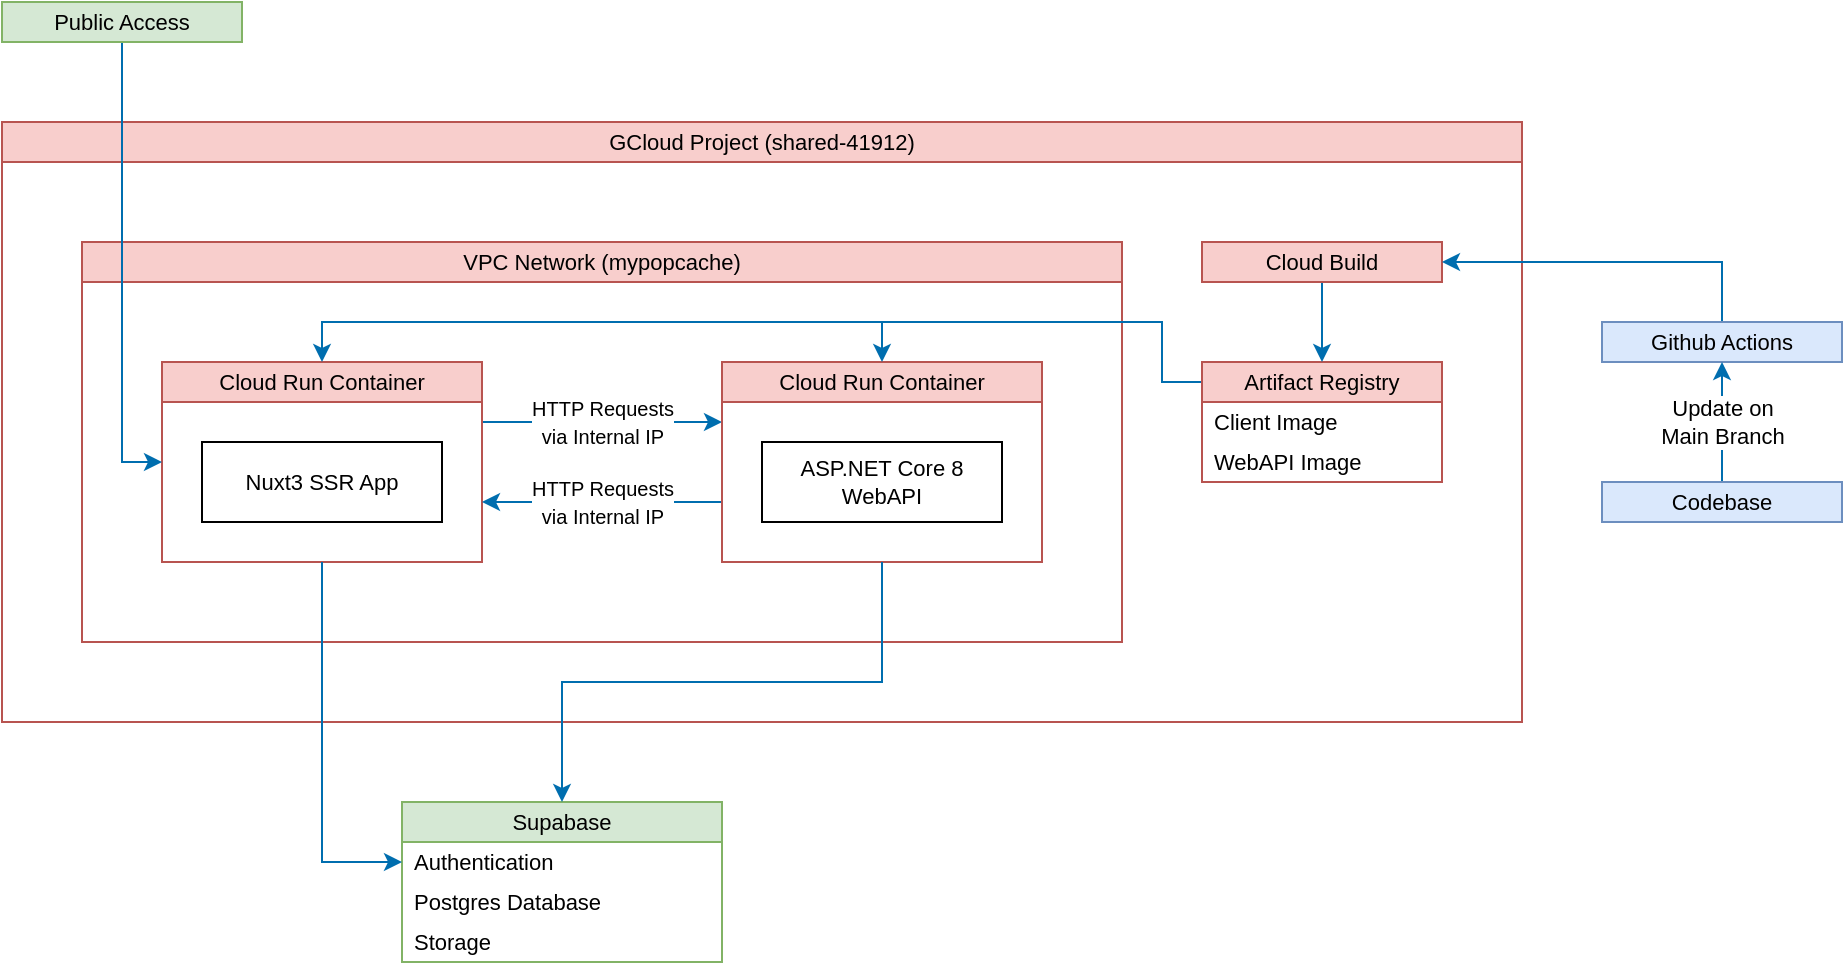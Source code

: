 <mxfile version="24.2.2" type="github">
  <diagram name="Página-1" id="OVmor5jS-R9bCVFs5QnG">
    <mxGraphModel dx="588" dy="563" grid="1" gridSize="10" guides="1" tooltips="1" connect="1" arrows="1" fold="1" page="0" pageScale="1" pageWidth="827" pageHeight="1169" math="0" shadow="0">
      <root>
        <mxCell id="0" />
        <mxCell id="1" parent="0" />
        <mxCell id="kv5K3Uq45o6Ma86xoF1O-12" value="GCloud Project (&lt;span class=&quot;cfc-purview-picker-list-id cfc-color-secondary ng-star-inserted&quot; data-prober=&quot;cloud-console-core-functions-project-id&quot;&gt;shared-41912) &lt;/span&gt;" style="swimlane;whiteSpace=wrap;html=1;startSize=20;swimlaneLine=1;expand=1;collapsible=0;fontSize=11;fontStyle=0;fillColor=#f8cecc;strokeColor=#b85450;" parent="1" vertex="1">
          <mxGeometry x="480" y="400" width="760" height="300" as="geometry" />
        </mxCell>
        <mxCell id="kv5K3Uq45o6Ma86xoF1O-21" value="VPC Network (mypopcache)" style="swimlane;whiteSpace=wrap;html=1;startSize=20;collapsible=0;fontSize=11;fontStyle=0;fillColor=#f8cecc;strokeColor=#b85450;" parent="kv5K3Uq45o6Ma86xoF1O-12" vertex="1">
          <mxGeometry x="40" y="60" width="520" height="200" as="geometry">
            <mxRectangle x="280" y="80" width="200" height="40" as="alternateBounds" />
          </mxGeometry>
        </mxCell>
        <mxCell id="kv5K3Uq45o6Ma86xoF1O-27" value="&lt;font size=&quot;1&quot;&gt;HTTP Requests&lt;br&gt;via Internal IP&lt;/font&gt;" style="edgeStyle=orthogonalEdgeStyle;rounded=0;orthogonalLoop=1;jettySize=auto;html=1;fillColor=#1ba1e2;strokeColor=#006EAF;" parent="kv5K3Uq45o6Ma86xoF1O-21" edge="1">
          <mxGeometry relative="1" as="geometry">
            <mxPoint x="200" y="90" as="sourcePoint" />
            <mxPoint x="320" y="90" as="targetPoint" />
          </mxGeometry>
        </mxCell>
        <mxCell id="kv5K3Uq45o6Ma86xoF1O-13" value="Cloud Run Container" style="swimlane;whiteSpace=wrap;html=1;startSize=20;collapsible=0;fontSize=11;fontStyle=0;fillColor=#f8cecc;strokeColor=#b85450;" parent="kv5K3Uq45o6Ma86xoF1O-21" vertex="1">
          <mxGeometry x="40" y="60" width="160" height="100" as="geometry">
            <mxRectangle x="40" y="80" width="200" height="40" as="alternateBounds" />
          </mxGeometry>
        </mxCell>
        <mxCell id="kv5K3Uq45o6Ma86xoF1O-8" value="&lt;div style=&quot;font-size: 11px;&quot;&gt;Nuxt3 SSR App&lt;/div&gt;" style="rounded=0;whiteSpace=wrap;html=1;fontSize=11;" parent="kv5K3Uq45o6Ma86xoF1O-13" vertex="1">
          <mxGeometry x="20" y="40" width="120" height="40" as="geometry" />
        </mxCell>
        <mxCell id="kv5K3Uq45o6Ma86xoF1O-28" value="&lt;font size=&quot;1&quot;&gt;HTTP Requests&lt;br&gt;via Internal IP&lt;/font&gt;&lt;br&gt;" style="edgeStyle=orthogonalEdgeStyle;rounded=0;orthogonalLoop=1;jettySize=auto;html=1;fillColor=#1ba1e2;strokeColor=#006EAF;" parent="kv5K3Uq45o6Ma86xoF1O-21" edge="1">
          <mxGeometry relative="1" as="geometry">
            <mxPoint x="320" y="130" as="sourcePoint" />
            <mxPoint x="200" y="130" as="targetPoint" />
          </mxGeometry>
        </mxCell>
        <mxCell id="kv5K3Uq45o6Ma86xoF1O-14" value="Cloud Run Container" style="swimlane;whiteSpace=wrap;html=1;startSize=20;collapsible=0;fontSize=11;fontStyle=0;fillColor=#f8cecc;strokeColor=#b85450;" parent="kv5K3Uq45o6Ma86xoF1O-21" vertex="1">
          <mxGeometry x="320" y="60" width="160" height="100" as="geometry">
            <mxRectangle x="280" y="80" width="200" height="40" as="alternateBounds" />
          </mxGeometry>
        </mxCell>
        <mxCell id="kv5K3Uq45o6Ma86xoF1O-9" value="ASP.NET Core 8 WebAPI" style="rounded=0;whiteSpace=wrap;html=1;fontSize=11;" parent="kv5K3Uq45o6Ma86xoF1O-14" vertex="1">
          <mxGeometry x="20" y="40" width="120" height="40" as="geometry" />
        </mxCell>
        <mxCell id="REMJgbg8ZPlpd7Nh2icU-43" style="edgeStyle=orthogonalEdgeStyle;rounded=0;orthogonalLoop=1;jettySize=auto;html=1;entryX=0.5;entryY=0;entryDx=0;entryDy=0;fillColor=#1ba1e2;strokeColor=#006EAF;" edge="1" parent="kv5K3Uq45o6Ma86xoF1O-12" source="REMJgbg8ZPlpd7Nh2icU-21" target="kv5K3Uq45o6Ma86xoF1O-13">
          <mxGeometry relative="1" as="geometry">
            <Array as="points">
              <mxPoint x="580" y="130" />
              <mxPoint x="580" y="100" />
              <mxPoint x="160" y="100" />
            </Array>
          </mxGeometry>
        </mxCell>
        <mxCell id="REMJgbg8ZPlpd7Nh2icU-44" style="edgeStyle=orthogonalEdgeStyle;rounded=0;orthogonalLoop=1;jettySize=auto;html=1;entryX=0.5;entryY=0;entryDx=0;entryDy=0;fillColor=#1ba1e2;strokeColor=#006EAF;" edge="1" parent="kv5K3Uq45o6Ma86xoF1O-12" source="REMJgbg8ZPlpd7Nh2icU-21" target="kv5K3Uq45o6Ma86xoF1O-14">
          <mxGeometry relative="1" as="geometry">
            <Array as="points">
              <mxPoint x="580" y="130" />
              <mxPoint x="580" y="100" />
              <mxPoint x="440" y="100" />
            </Array>
          </mxGeometry>
        </mxCell>
        <mxCell id="REMJgbg8ZPlpd7Nh2icU-21" value="Artifact Registry" style="swimlane;fontStyle=0;childLayout=stackLayout;horizontal=1;startSize=20;horizontalStack=0;resizeParent=1;resizeParentMax=0;resizeLast=0;collapsible=0;marginBottom=0;whiteSpace=wrap;html=1;fontSize=11;fillColor=#f8cecc;strokeColor=#b85450;" vertex="1" parent="kv5K3Uq45o6Ma86xoF1O-12">
          <mxGeometry x="600" y="120" width="120" height="60" as="geometry" />
        </mxCell>
        <mxCell id="REMJgbg8ZPlpd7Nh2icU-22" value="Client Image" style="text;strokeColor=none;fillColor=none;align=left;verticalAlign=middle;spacingLeft=4;spacingRight=4;overflow=hidden;points=[[0,0.5],[1,0.5]];portConstraint=eastwest;rotatable=0;whiteSpace=wrap;html=1;fontSize=11;" vertex="1" parent="REMJgbg8ZPlpd7Nh2icU-21">
          <mxGeometry y="20" width="120" height="20" as="geometry" />
        </mxCell>
        <mxCell id="REMJgbg8ZPlpd7Nh2icU-23" value="WebAPI Image" style="text;strokeColor=none;fillColor=none;align=left;verticalAlign=middle;spacingLeft=4;spacingRight=4;overflow=hidden;points=[[0,0.5],[1,0.5]];portConstraint=eastwest;rotatable=0;whiteSpace=wrap;html=1;fontSize=11;" vertex="1" parent="REMJgbg8ZPlpd7Nh2icU-21">
          <mxGeometry y="40" width="120" height="20" as="geometry" />
        </mxCell>
        <mxCell id="REMJgbg8ZPlpd7Nh2icU-42" style="edgeStyle=orthogonalEdgeStyle;rounded=0;orthogonalLoop=1;jettySize=auto;html=1;fillColor=#1ba1e2;strokeColor=#006EAF;" edge="1" parent="kv5K3Uq45o6Ma86xoF1O-12" source="REMJgbg8ZPlpd7Nh2icU-31" target="REMJgbg8ZPlpd7Nh2icU-21">
          <mxGeometry relative="1" as="geometry" />
        </mxCell>
        <mxCell id="REMJgbg8ZPlpd7Nh2icU-31" value="Cloud Build" style="rounded=0;whiteSpace=wrap;html=1;fontSize=11;fillColor=#f8cecc;strokeColor=#b85450;" vertex="1" parent="kv5K3Uq45o6Ma86xoF1O-12">
          <mxGeometry x="600" y="60" width="120" height="20" as="geometry" />
        </mxCell>
        <mxCell id="REMJgbg8ZPlpd7Nh2icU-47" style="edgeStyle=orthogonalEdgeStyle;rounded=0;orthogonalLoop=1;jettySize=auto;html=1;exitX=0.5;exitY=1;exitDx=0;exitDy=0;" edge="1" parent="kv5K3Uq45o6Ma86xoF1O-12" source="REMJgbg8ZPlpd7Nh2icU-31" target="REMJgbg8ZPlpd7Nh2icU-31">
          <mxGeometry relative="1" as="geometry" />
        </mxCell>
        <mxCell id="kv5K3Uq45o6Ma86xoF1O-16" value="Supabase" style="swimlane;fontStyle=0;childLayout=stackLayout;horizontal=1;startSize=20;horizontalStack=0;resizeParent=1;resizeParentMax=0;resizeLast=0;collapsible=0;marginBottom=0;whiteSpace=wrap;html=1;fontSize=11;fillColor=#d5e8d4;strokeColor=#82b366;" parent="1" vertex="1">
          <mxGeometry x="680" y="740" width="160" height="80" as="geometry">
            <mxRectangle x="1240" y="440" width="160" height="40" as="alternateBounds" />
          </mxGeometry>
        </mxCell>
        <mxCell id="kv5K3Uq45o6Ma86xoF1O-17" value="Authentication" style="text;strokeColor=none;fillColor=none;align=left;verticalAlign=middle;spacingLeft=4;spacingRight=4;overflow=hidden;points=[[0,0.5],[1,0.5]];portConstraint=eastwest;rotatable=0;whiteSpace=wrap;html=1;fontSize=11;" parent="kv5K3Uq45o6Ma86xoF1O-16" vertex="1">
          <mxGeometry y="20" width="160" height="20" as="geometry" />
        </mxCell>
        <mxCell id="kv5K3Uq45o6Ma86xoF1O-18" value="Postgres Database" style="text;strokeColor=none;fillColor=none;align=left;verticalAlign=middle;spacingLeft=4;spacingRight=4;overflow=hidden;points=[[0,0.5],[1,0.5]];portConstraint=eastwest;rotatable=0;whiteSpace=wrap;html=1;fontSize=11;" parent="kv5K3Uq45o6Ma86xoF1O-16" vertex="1">
          <mxGeometry y="40" width="160" height="20" as="geometry" />
        </mxCell>
        <mxCell id="kv5K3Uq45o6Ma86xoF1O-19" value="Storage" style="text;strokeColor=none;fillColor=none;align=left;verticalAlign=middle;spacingLeft=4;spacingRight=4;overflow=hidden;points=[[0,0.5],[1,0.5]];portConstraint=eastwest;rotatable=0;whiteSpace=wrap;html=1;fontSize=11;" parent="kv5K3Uq45o6Ma86xoF1O-16" vertex="1">
          <mxGeometry y="60" width="160" height="20" as="geometry" />
        </mxCell>
        <mxCell id="kv5K3Uq45o6Ma86xoF1O-33" style="edgeStyle=orthogonalEdgeStyle;rounded=0;orthogonalLoop=1;jettySize=auto;html=1;fillColor=#1ba1e2;strokeColor=#006EAF;" parent="1" source="kv5K3Uq45o6Ma86xoF1O-14" target="kv5K3Uq45o6Ma86xoF1O-16" edge="1">
          <mxGeometry relative="1" as="geometry" />
        </mxCell>
        <mxCell id="kv5K3Uq45o6Ma86xoF1O-34" style="edgeStyle=orthogonalEdgeStyle;rounded=0;orthogonalLoop=1;jettySize=auto;html=1;fillColor=#1ba1e2;strokeColor=#006EAF;" parent="1" source="kv5K3Uq45o6Ma86xoF1O-13" target="kv5K3Uq45o6Ma86xoF1O-17" edge="1">
          <mxGeometry relative="1" as="geometry" />
        </mxCell>
        <mxCell id="REMJgbg8ZPlpd7Nh2icU-45" style="edgeStyle=orthogonalEdgeStyle;rounded=0;orthogonalLoop=1;jettySize=auto;html=1;fillColor=#1ba1e2;strokeColor=#006EAF;" edge="1" parent="1" source="REMJgbg8ZPlpd7Nh2icU-32" target="REMJgbg8ZPlpd7Nh2icU-31">
          <mxGeometry relative="1" as="geometry">
            <Array as="points">
              <mxPoint x="1340" y="470" />
            </Array>
          </mxGeometry>
        </mxCell>
        <mxCell id="REMJgbg8ZPlpd7Nh2icU-32" value="Github Actions" style="rounded=0;whiteSpace=wrap;html=1;fontSize=11;fillColor=#dae8fc;strokeColor=#6c8ebf;" vertex="1" parent="1">
          <mxGeometry x="1280" y="500" width="120" height="20" as="geometry" />
        </mxCell>
        <mxCell id="REMJgbg8ZPlpd7Nh2icU-34" value="Update on&lt;br&gt;Main Branch" style="edgeStyle=orthogonalEdgeStyle;rounded=0;orthogonalLoop=1;jettySize=auto;html=1;fillColor=#1ba1e2;strokeColor=#006EAF;" edge="1" parent="1" source="REMJgbg8ZPlpd7Nh2icU-33" target="REMJgbg8ZPlpd7Nh2icU-32">
          <mxGeometry relative="1" as="geometry" />
        </mxCell>
        <mxCell id="REMJgbg8ZPlpd7Nh2icU-33" value="Codebase" style="rounded=0;whiteSpace=wrap;html=1;fontSize=11;fillColor=#dae8fc;strokeColor=#6c8ebf;" vertex="1" parent="1">
          <mxGeometry x="1280" y="580" width="120" height="20" as="geometry" />
        </mxCell>
        <mxCell id="REMJgbg8ZPlpd7Nh2icU-50" style="edgeStyle=orthogonalEdgeStyle;rounded=0;orthogonalLoop=1;jettySize=auto;html=1;fillColor=#1ba1e2;strokeColor=#006EAF;entryX=0;entryY=0.5;entryDx=0;entryDy=0;" edge="1" parent="1" source="REMJgbg8ZPlpd7Nh2icU-48" target="kv5K3Uq45o6Ma86xoF1O-13">
          <mxGeometry relative="1" as="geometry" />
        </mxCell>
        <mxCell id="REMJgbg8ZPlpd7Nh2icU-48" value="Public Access" style="rounded=0;whiteSpace=wrap;html=1;fontSize=11;fillColor=#d5e8d4;strokeColor=#82b366;" vertex="1" parent="1">
          <mxGeometry x="480" y="340" width="120" height="20" as="geometry" />
        </mxCell>
      </root>
    </mxGraphModel>
  </diagram>
</mxfile>
